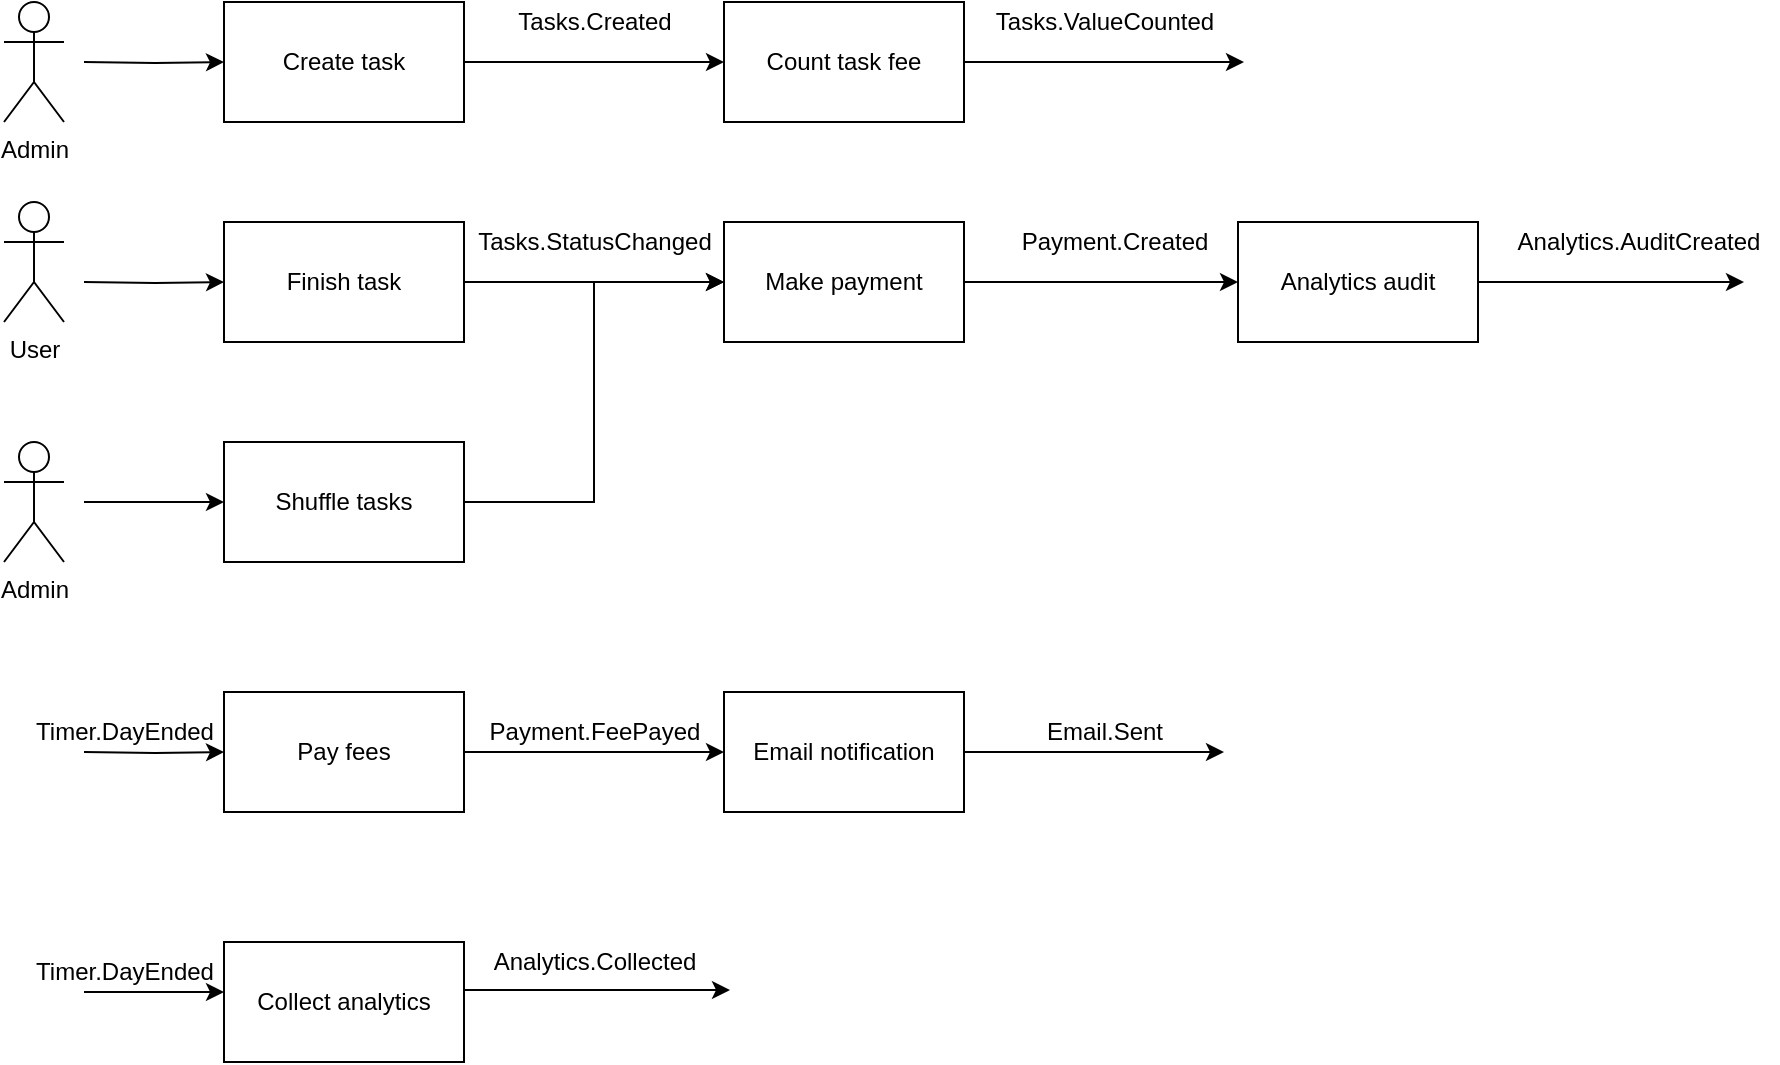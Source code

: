 <mxfile version="16.5.1" type="device"><diagram id="C3rGtnyLxxhDKtcEmSYy" name="Страница 1"><mxGraphModel dx="1106" dy="807" grid="1" gridSize="10" guides="1" tooltips="1" connect="1" arrows="1" fold="1" page="1" pageScale="1" pageWidth="827" pageHeight="1169" math="0" shadow="0"><root><mxCell id="0"/><mxCell id="1" parent="0"/><mxCell id="a6ZpOIfSaauQqss0gM8e-16" style="edgeStyle=orthogonalEdgeStyle;rounded=0;orthogonalLoop=1;jettySize=auto;html=1;exitX=1;exitY=0.5;exitDx=0;exitDy=0;entryX=0;entryY=0.5;entryDx=0;entryDy=0;" edge="1" parent="1" source="a6ZpOIfSaauQqss0gM8e-12" target="a6ZpOIfSaauQqss0gM8e-27"><mxGeometry relative="1" as="geometry"><mxPoint x="400" y="270" as="targetPoint"/></mxGeometry></mxCell><mxCell id="a6ZpOIfSaauQqss0gM8e-12" value="Create task" style="rounded=0;whiteSpace=wrap;html=1;" vertex="1" parent="1"><mxGeometry x="200" y="240" width="120" height="60" as="geometry"/></mxCell><mxCell id="a6ZpOIfSaauQqss0gM8e-14" style="edgeStyle=orthogonalEdgeStyle;rounded=0;orthogonalLoop=1;jettySize=auto;html=1;" edge="1" parent="1" target="a6ZpOIfSaauQqss0gM8e-12"><mxGeometry relative="1" as="geometry"><mxPoint x="130" y="270" as="sourcePoint"/></mxGeometry></mxCell><mxCell id="a6ZpOIfSaauQqss0gM8e-13" value="Admin" style="shape=umlActor;verticalLabelPosition=bottom;verticalAlign=top;html=1;outlineConnect=0;" vertex="1" parent="1"><mxGeometry x="90" y="240" width="30" height="60" as="geometry"/></mxCell><mxCell id="a6ZpOIfSaauQqss0gM8e-17" value="Tasks.Created" style="text;html=1;align=center;verticalAlign=middle;resizable=0;points=[];autosize=1;strokeColor=none;fillColor=none;" vertex="1" parent="1"><mxGeometry x="340" y="240" width="90" height="20" as="geometry"/></mxCell><mxCell id="a6ZpOIfSaauQqss0gM8e-21" style="edgeStyle=orthogonalEdgeStyle;rounded=0;orthogonalLoop=1;jettySize=auto;html=1;exitX=1;exitY=0.5;exitDx=0;exitDy=0;" edge="1" parent="1" source="a6ZpOIfSaauQqss0gM8e-18"><mxGeometry relative="1" as="geometry"><mxPoint x="450" y="380" as="targetPoint"/></mxGeometry></mxCell><mxCell id="a6ZpOIfSaauQqss0gM8e-18" value="Finish task" style="rounded=0;whiteSpace=wrap;html=1;" vertex="1" parent="1"><mxGeometry x="200" y="350" width="120" height="60" as="geometry"/></mxCell><mxCell id="a6ZpOIfSaauQqss0gM8e-19" style="edgeStyle=orthogonalEdgeStyle;rounded=0;orthogonalLoop=1;jettySize=auto;html=1;entryX=0;entryY=0.5;entryDx=0;entryDy=0;" edge="1" parent="1" target="a6ZpOIfSaauQqss0gM8e-18"><mxGeometry relative="1" as="geometry"><mxPoint x="130" y="380" as="sourcePoint"/><mxPoint x="210" y="300" as="targetPoint"/></mxGeometry></mxCell><mxCell id="a6ZpOIfSaauQqss0gM8e-20" value="User" style="shape=umlActor;verticalLabelPosition=bottom;verticalAlign=top;html=1;outlineConnect=0;" vertex="1" parent="1"><mxGeometry x="90" y="340" width="30" height="60" as="geometry"/></mxCell><mxCell id="a6ZpOIfSaauQqss0gM8e-22" value="Tasks.StatusChanged" style="text;html=1;align=center;verticalAlign=middle;resizable=0;points=[];autosize=1;strokeColor=none;fillColor=none;" vertex="1" parent="1"><mxGeometry x="320" y="350" width="130" height="20" as="geometry"/></mxCell><mxCell id="a6ZpOIfSaauQqss0gM8e-25" style="edgeStyle=orthogonalEdgeStyle;rounded=0;orthogonalLoop=1;jettySize=auto;html=1;exitX=1;exitY=0.5;exitDx=0;exitDy=0;entryX=0;entryY=0.5;entryDx=0;entryDy=0;" edge="1" parent="1" source="a6ZpOIfSaauQqss0gM8e-23" target="a6ZpOIfSaauQqss0gM8e-24"><mxGeometry relative="1" as="geometry"/></mxCell><mxCell id="a6ZpOIfSaauQqss0gM8e-23" value="Make payment" style="rounded=0;whiteSpace=wrap;html=1;" vertex="1" parent="1"><mxGeometry x="450" y="350" width="120" height="60" as="geometry"/></mxCell><mxCell id="a6ZpOIfSaauQqss0gM8e-39" style="edgeStyle=orthogonalEdgeStyle;rounded=0;orthogonalLoop=1;jettySize=auto;html=1;exitX=1;exitY=0.5;exitDx=0;exitDy=0;" edge="1" parent="1" source="a6ZpOIfSaauQqss0gM8e-24"><mxGeometry relative="1" as="geometry"><mxPoint x="960" y="380" as="targetPoint"/></mxGeometry></mxCell><mxCell id="a6ZpOIfSaauQqss0gM8e-24" value="Analytics audit" style="rounded=0;whiteSpace=wrap;html=1;" vertex="1" parent="1"><mxGeometry x="707" y="350" width="120" height="60" as="geometry"/></mxCell><mxCell id="a6ZpOIfSaauQqss0gM8e-26" value="Payment.Created" style="text;html=1;align=center;verticalAlign=middle;resizable=0;points=[];autosize=1;strokeColor=none;fillColor=none;" vertex="1" parent="1"><mxGeometry x="590" y="350" width="110" height="20" as="geometry"/></mxCell><mxCell id="a6ZpOIfSaauQqss0gM8e-28" style="edgeStyle=orthogonalEdgeStyle;rounded=0;orthogonalLoop=1;jettySize=auto;html=1;exitX=1;exitY=0.5;exitDx=0;exitDy=0;" edge="1" parent="1" source="a6ZpOIfSaauQqss0gM8e-27"><mxGeometry relative="1" as="geometry"><mxPoint x="710" y="270" as="targetPoint"/></mxGeometry></mxCell><mxCell id="a6ZpOIfSaauQqss0gM8e-27" value="Count task fee" style="rounded=0;whiteSpace=wrap;html=1;" vertex="1" parent="1"><mxGeometry x="450" y="240" width="120" height="60" as="geometry"/></mxCell><mxCell id="a6ZpOIfSaauQqss0gM8e-29" value="Tasks.ValueCounted" style="text;html=1;align=center;verticalAlign=middle;resizable=0;points=[];autosize=1;strokeColor=none;fillColor=none;" vertex="1" parent="1"><mxGeometry x="580" y="240" width="120" height="20" as="geometry"/></mxCell><mxCell id="a6ZpOIfSaauQqss0gM8e-31" style="edgeStyle=orthogonalEdgeStyle;rounded=0;orthogonalLoop=1;jettySize=auto;html=1;entryX=0;entryY=0.5;entryDx=0;entryDy=0;" edge="1" parent="1" target="a6ZpOIfSaauQqss0gM8e-32"><mxGeometry relative="1" as="geometry"><mxPoint x="130" y="615" as="sourcePoint"/><mxPoint x="210" y="515" as="targetPoint"/></mxGeometry></mxCell><mxCell id="a6ZpOIfSaauQqss0gM8e-35" style="edgeStyle=orthogonalEdgeStyle;rounded=0;orthogonalLoop=1;jettySize=auto;html=1;exitX=1;exitY=0.5;exitDx=0;exitDy=0;entryX=0;entryY=0.5;entryDx=0;entryDy=0;" edge="1" parent="1" source="a6ZpOIfSaauQqss0gM8e-32" target="a6ZpOIfSaauQqss0gM8e-34"><mxGeometry relative="1" as="geometry"/></mxCell><mxCell id="a6ZpOIfSaauQqss0gM8e-32" value="Pay fees" style="rounded=0;whiteSpace=wrap;html=1;" vertex="1" parent="1"><mxGeometry x="200" y="585" width="120" height="60" as="geometry"/></mxCell><mxCell id="a6ZpOIfSaauQqss0gM8e-33" value="Timer.DayEnded" style="text;html=1;align=center;verticalAlign=middle;resizable=0;points=[];autosize=1;strokeColor=none;fillColor=none;" vertex="1" parent="1"><mxGeometry x="100" y="595" width="100" height="20" as="geometry"/></mxCell><mxCell id="a6ZpOIfSaauQqss0gM8e-41" style="edgeStyle=orthogonalEdgeStyle;rounded=0;orthogonalLoop=1;jettySize=auto;html=1;exitX=1;exitY=0.5;exitDx=0;exitDy=0;" edge="1" parent="1" source="a6ZpOIfSaauQqss0gM8e-34"><mxGeometry relative="1" as="geometry"><mxPoint x="700" y="615" as="targetPoint"/></mxGeometry></mxCell><mxCell id="a6ZpOIfSaauQqss0gM8e-34" value="Email notification" style="rounded=0;whiteSpace=wrap;html=1;" vertex="1" parent="1"><mxGeometry x="450" y="585" width="120" height="60" as="geometry"/></mxCell><mxCell id="a6ZpOIfSaauQqss0gM8e-36" value="Payment.FeePayed" style="text;html=1;align=center;verticalAlign=middle;resizable=0;points=[];autosize=1;strokeColor=none;fillColor=none;" vertex="1" parent="1"><mxGeometry x="325" y="595" width="120" height="20" as="geometry"/></mxCell><mxCell id="a6ZpOIfSaauQqss0gM8e-40" value="Analytics.AuditCreated" style="text;html=1;align=center;verticalAlign=middle;resizable=0;points=[];autosize=1;strokeColor=none;fillColor=none;" vertex="1" parent="1"><mxGeometry x="837" y="350" width="140" height="20" as="geometry"/></mxCell><mxCell id="a6ZpOIfSaauQqss0gM8e-42" value="Email.Sent" style="text;html=1;align=center;verticalAlign=middle;resizable=0;points=[];autosize=1;strokeColor=none;fillColor=none;" vertex="1" parent="1"><mxGeometry x="605" y="595" width="70" height="20" as="geometry"/></mxCell><mxCell id="a6ZpOIfSaauQqss0gM8e-43" value="Collect analytics" style="rounded=0;whiteSpace=wrap;html=1;" vertex="1" parent="1"><mxGeometry x="200" y="710" width="120" height="60" as="geometry"/></mxCell><mxCell id="a6ZpOIfSaauQqss0gM8e-44" style="edgeStyle=orthogonalEdgeStyle;rounded=0;orthogonalLoop=1;jettySize=auto;html=1;entryX=0;entryY=0.5;entryDx=0;entryDy=0;" edge="1" parent="1"><mxGeometry relative="1" as="geometry"><mxPoint x="130" y="735" as="sourcePoint"/><mxPoint x="200" y="735" as="targetPoint"/></mxGeometry></mxCell><mxCell id="a6ZpOIfSaauQqss0gM8e-45" value="Timer.DayEnded" style="text;html=1;align=center;verticalAlign=middle;resizable=0;points=[];autosize=1;strokeColor=none;fillColor=none;" vertex="1" parent="1"><mxGeometry x="100" y="715" width="100" height="20" as="geometry"/></mxCell><mxCell id="a6ZpOIfSaauQqss0gM8e-46" style="edgeStyle=orthogonalEdgeStyle;rounded=0;orthogonalLoop=1;jettySize=auto;html=1;exitX=1;exitY=0.5;exitDx=0;exitDy=0;" edge="1" parent="1"><mxGeometry relative="1" as="geometry"><mxPoint x="453" y="734" as="targetPoint"/><mxPoint x="320" y="734" as="sourcePoint"/></mxGeometry></mxCell><mxCell id="a6ZpOIfSaauQqss0gM8e-47" value="Analytics.Collected" style="text;html=1;align=center;verticalAlign=middle;resizable=0;points=[];autosize=1;strokeColor=none;fillColor=none;" vertex="1" parent="1"><mxGeometry x="325" y="710" width="120" height="20" as="geometry"/></mxCell><mxCell id="a6ZpOIfSaauQqss0gM8e-51" style="edgeStyle=orthogonalEdgeStyle;rounded=0;orthogonalLoop=1;jettySize=auto;html=1;exitX=1;exitY=0.5;exitDx=0;exitDy=0;entryX=0;entryY=0.5;entryDx=0;entryDy=0;" edge="1" parent="1" source="a6ZpOIfSaauQqss0gM8e-48" target="a6ZpOIfSaauQqss0gM8e-23"><mxGeometry relative="1" as="geometry"/></mxCell><mxCell id="a6ZpOIfSaauQqss0gM8e-48" value="Shuffle tasks" style="rounded=0;whiteSpace=wrap;html=1;" vertex="1" parent="1"><mxGeometry x="200" y="460" width="120" height="60" as="geometry"/></mxCell><mxCell id="a6ZpOIfSaauQqss0gM8e-49" style="edgeStyle=orthogonalEdgeStyle;rounded=0;orthogonalLoop=1;jettySize=auto;html=1;" edge="1" parent="1"><mxGeometry relative="1" as="geometry"><mxPoint x="130" y="490" as="sourcePoint"/><mxPoint x="200" y="490" as="targetPoint"/></mxGeometry></mxCell><mxCell id="a6ZpOIfSaauQqss0gM8e-50" value="Admin" style="shape=umlActor;verticalLabelPosition=bottom;verticalAlign=top;html=1;outlineConnect=0;" vertex="1" parent="1"><mxGeometry x="90" y="460" width="30" height="60" as="geometry"/></mxCell></root></mxGraphModel></diagram></mxfile>